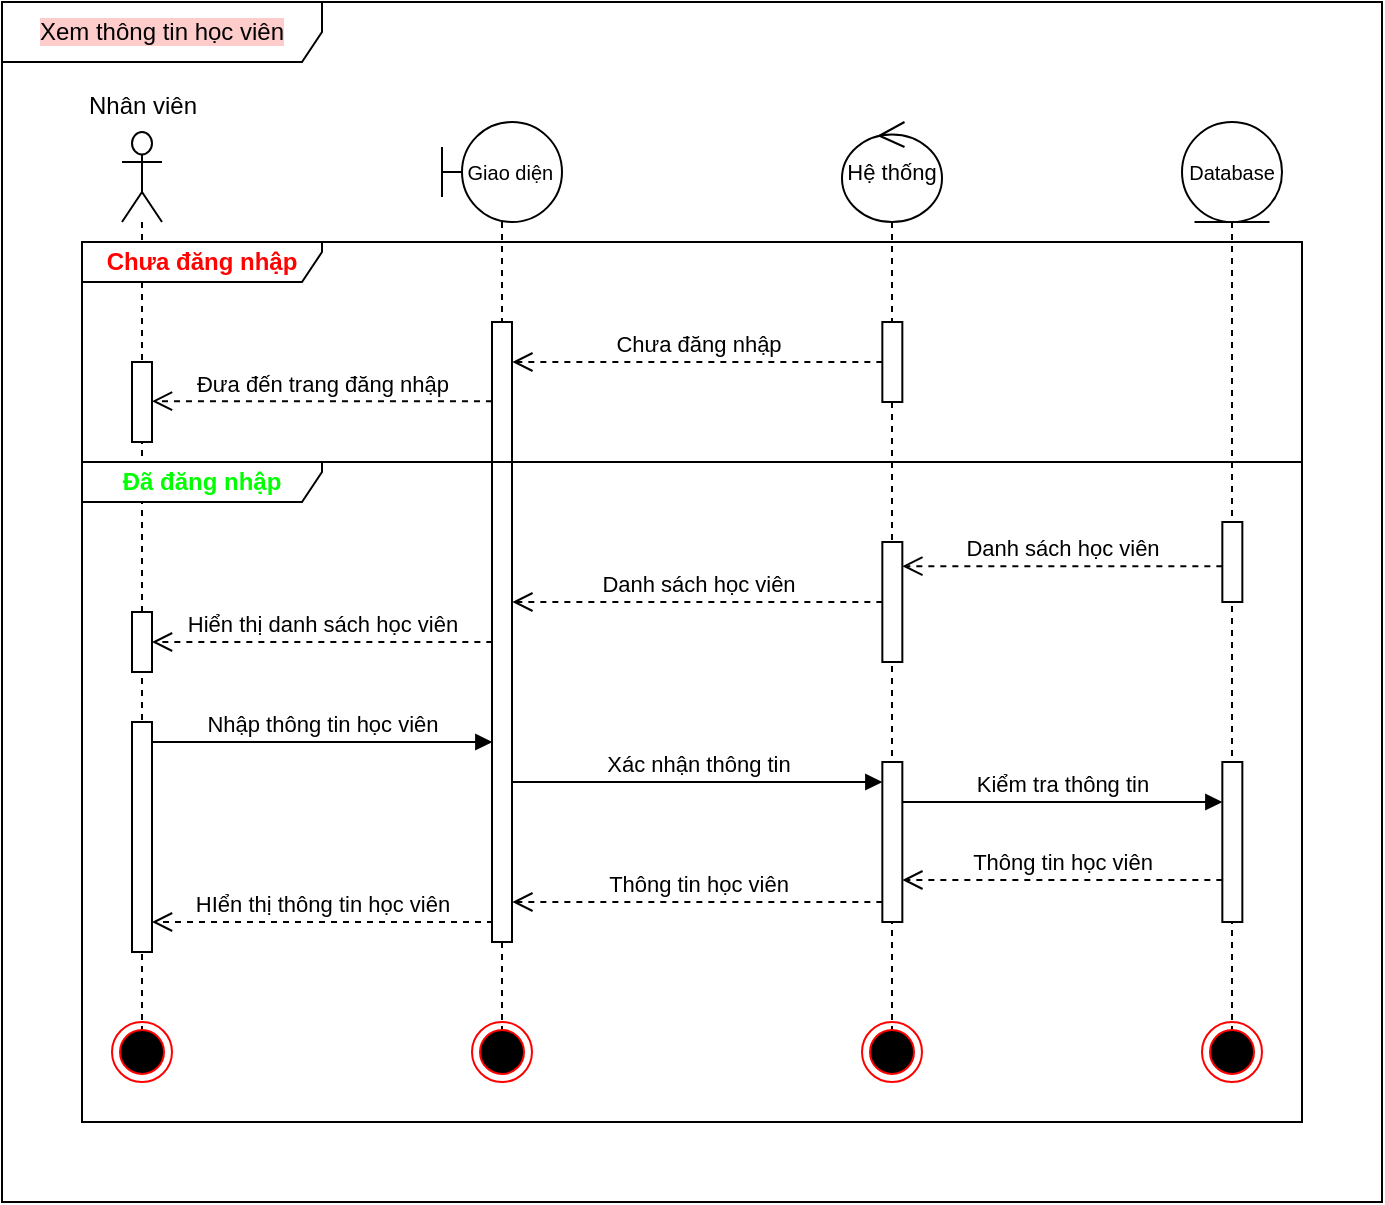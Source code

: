 <mxfile version="24.1.0" type="device">
  <diagram name="Page-1" id="2YBvvXClWsGukQMizWep">
    <mxGraphModel dx="1050" dy="621" grid="1" gridSize="10" guides="1" tooltips="1" connect="1" arrows="1" fold="1" page="1" pageScale="1" pageWidth="850" pageHeight="1100" math="0" shadow="0">
      <root>
        <mxCell id="0" />
        <mxCell id="1" parent="0" />
        <mxCell id="Qhqzmik02JmOhl7yBf_o-1" value="&lt;span style=&quot;background-color: rgb(255, 204, 204);&quot;&gt;Xem thông tin học viên&lt;/span&gt;" style="shape=umlFrame;whiteSpace=wrap;html=1;pointerEvents=0;width=160;height=30;" parent="1" vertex="1">
          <mxGeometry x="40" y="40" width="690" height="600" as="geometry" />
        </mxCell>
        <mxCell id="Qhqzmik02JmOhl7yBf_o-6" value="&lt;font style=&quot;font-size: 10px;&quot;&gt;&amp;nbsp; &amp;nbsp;Giao diện&lt;/font&gt;" style="shape=umlLifeline;perimeter=lifelinePerimeter;whiteSpace=wrap;html=1;container=1;dropTarget=0;collapsible=0;recursiveResize=0;outlineConnect=0;portConstraint=eastwest;newEdgeStyle={&quot;curved&quot;:0,&quot;rounded&quot;:0};participant=umlBoundary;size=50;" parent="1" vertex="1">
          <mxGeometry x="260" y="100" width="60" height="460" as="geometry" />
        </mxCell>
        <mxCell id="Qhqzmik02JmOhl7yBf_o-10" value="" style="html=1;points=[[0,0,0,0,5],[0,1,0,0,-5],[1,0,0,0,5],[1,1,0,0,-5]];perimeter=orthogonalPerimeter;outlineConnect=0;targetShapes=umlLifeline;portConstraint=eastwest;newEdgeStyle={&quot;curved&quot;:0,&quot;rounded&quot;:0};" parent="Qhqzmik02JmOhl7yBf_o-6" vertex="1">
          <mxGeometry x="25" y="100" width="10" height="310" as="geometry" />
        </mxCell>
        <mxCell id="Qhqzmik02JmOhl7yBf_o-7" value="" style="shape=umlLifeline;perimeter=lifelinePerimeter;whiteSpace=wrap;html=1;container=1;dropTarget=0;collapsible=0;recursiveResize=0;outlineConnect=0;portConstraint=eastwest;newEdgeStyle={&quot;curved&quot;:0,&quot;rounded&quot;:0};participant=umlActor;size=45;" parent="1" vertex="1">
          <mxGeometry x="100" y="105" width="20" height="455" as="geometry" />
        </mxCell>
        <mxCell id="Q2UFI75gUtYqtLuymwrZ-13" value="" style="html=1;points=[[0,0,0,0,5],[0,1,0,0,-5],[1,0,0,0,5],[1,1,0,0,-5]];perimeter=orthogonalPerimeter;outlineConnect=0;targetShapes=umlLifeline;portConstraint=eastwest;newEdgeStyle={&quot;curved&quot;:0,&quot;rounded&quot;:0};" vertex="1" parent="Qhqzmik02JmOhl7yBf_o-7">
          <mxGeometry x="5" y="240" width="10" height="30" as="geometry" />
        </mxCell>
        <mxCell id="Q2UFI75gUtYqtLuymwrZ-14" value="" style="html=1;points=[[0,0,0,0,5],[0,1,0,0,-5],[1,0,0,0,5],[1,1,0,0,-5]];perimeter=orthogonalPerimeter;outlineConnect=0;targetShapes=umlLifeline;portConstraint=eastwest;newEdgeStyle={&quot;curved&quot;:0,&quot;rounded&quot;:0};" vertex="1" parent="Qhqzmik02JmOhl7yBf_o-7">
          <mxGeometry x="5" y="295" width="10" height="115" as="geometry" />
        </mxCell>
        <mxCell id="Qhqzmik02JmOhl7yBf_o-8" value="&lt;font style=&quot;font-size: 11px;&quot;&gt;Hệ thống&lt;/font&gt;" style="shape=umlLifeline;perimeter=lifelinePerimeter;whiteSpace=wrap;html=1;container=1;dropTarget=0;collapsible=0;recursiveResize=0;outlineConnect=0;portConstraint=eastwest;newEdgeStyle={&quot;curved&quot;:0,&quot;rounded&quot;:0};participant=umlControl;size=50;" parent="1" vertex="1">
          <mxGeometry x="460" y="100" width="50" height="460" as="geometry" />
        </mxCell>
        <mxCell id="Qhqzmik02JmOhl7yBf_o-12" value="" style="html=1;points=[[0,0,0,0,5],[0,1,0,0,-5],[1,0,0,0,5],[1,1,0,0,-5]];perimeter=orthogonalPerimeter;outlineConnect=0;targetShapes=umlLifeline;portConstraint=eastwest;newEdgeStyle={&quot;curved&quot;:0,&quot;rounded&quot;:0};" parent="Qhqzmik02JmOhl7yBf_o-8" vertex="1">
          <mxGeometry x="20.17" y="100" width="10" height="40" as="geometry" />
        </mxCell>
        <mxCell id="Qhqzmik02JmOhl7yBf_o-9" value="&lt;font style=&quot;font-size: 10px;&quot;&gt;Database&lt;/font&gt;" style="shape=umlLifeline;perimeter=lifelinePerimeter;whiteSpace=wrap;html=1;container=1;dropTarget=0;collapsible=0;recursiveResize=0;outlineConnect=0;portConstraint=eastwest;newEdgeStyle={&quot;curved&quot;:0,&quot;rounded&quot;:0};participant=umlEntity;size=50;" parent="1" vertex="1">
          <mxGeometry x="630" y="100" width="50" height="460" as="geometry" />
        </mxCell>
        <mxCell id="Qhqzmik02JmOhl7yBf_o-14" value="&lt;font color=&quot;#ff0303&quot;&gt;&lt;b&gt;Chưa đăng nhập&lt;/b&gt;&lt;/font&gt;" style="shape=umlFrame;whiteSpace=wrap;html=1;pointerEvents=0;width=120;height=20;" parent="1" vertex="1">
          <mxGeometry x="80" y="160" width="610" height="440" as="geometry" />
        </mxCell>
        <mxCell id="Qhqzmik02JmOhl7yBf_o-15" value="Chưa đăng nhập" style="html=1;verticalAlign=bottom;endArrow=open;dashed=1;endSize=8;curved=0;rounded=0;" parent="1" edge="1">
          <mxGeometry relative="1" as="geometry">
            <mxPoint x="480.17" y="220" as="sourcePoint" />
            <mxPoint x="295.17" y="220" as="targetPoint" />
          </mxGeometry>
        </mxCell>
        <mxCell id="Qhqzmik02JmOhl7yBf_o-16" value="" style="html=1;verticalAlign=bottom;endArrow=open;dashed=1;endSize=8;curved=0;rounded=0;" parent="1" edge="1" source="Q2UFI75gUtYqtLuymwrZ-10">
          <mxGeometry relative="1" as="geometry">
            <mxPoint x="285" y="240" as="sourcePoint" />
            <mxPoint x="109.667" y="240" as="targetPoint" />
          </mxGeometry>
        </mxCell>
        <mxCell id="Qhqzmik02JmOhl7yBf_o-17" value="&lt;b&gt;&lt;font color=&quot;#00ff00&quot;&gt;Đã đăng nhập&lt;/font&gt;&lt;/b&gt;" style="shape=umlFrame;whiteSpace=wrap;html=1;pointerEvents=0;width=120;height=20;" parent="1" vertex="1">
          <mxGeometry x="80" y="270" width="610" height="330" as="geometry" />
        </mxCell>
        <mxCell id="Qhqzmik02JmOhl7yBf_o-18" value="" style="html=1;points=[[0,0,0,0,5],[0,1,0,0,-5],[1,0,0,0,5],[1,1,0,0,-5]];perimeter=orthogonalPerimeter;outlineConnect=0;targetShapes=umlLifeline;portConstraint=eastwest;newEdgeStyle={&quot;curved&quot;:0,&quot;rounded&quot;:0};" parent="1" vertex="1">
          <mxGeometry x="650.17" y="300" width="10" height="40" as="geometry" />
        </mxCell>
        <mxCell id="Qhqzmik02JmOhl7yBf_o-19" value="" style="html=1;points=[[0,0,0,0,5],[0,1,0,0,-5],[1,0,0,0,5],[1,1,0,0,-5]];perimeter=orthogonalPerimeter;outlineConnect=0;targetShapes=umlLifeline;portConstraint=eastwest;newEdgeStyle={&quot;curved&quot;:0,&quot;rounded&quot;:0};" parent="1" vertex="1">
          <mxGeometry x="480.17" y="310" width="10" height="60" as="geometry" />
        </mxCell>
        <mxCell id="Qhqzmik02JmOhl7yBf_o-20" value="Danh sách học viên" style="html=1;verticalAlign=bottom;endArrow=open;dashed=1;endSize=8;curved=0;rounded=0;" parent="1" edge="1">
          <mxGeometry relative="1" as="geometry">
            <mxPoint x="650.17" y="322.08" as="sourcePoint" />
            <mxPoint x="490.17" y="322.08" as="targetPoint" />
          </mxGeometry>
        </mxCell>
        <mxCell id="Qhqzmik02JmOhl7yBf_o-21" value="Danh sách học viên" style="html=1;verticalAlign=bottom;endArrow=open;dashed=1;endSize=8;curved=0;rounded=0;" parent="1" edge="1">
          <mxGeometry relative="1" as="geometry">
            <mxPoint x="480.17" y="340" as="sourcePoint" />
            <mxPoint x="295.17" y="340" as="targetPoint" />
          </mxGeometry>
        </mxCell>
        <mxCell id="Qhqzmik02JmOhl7yBf_o-22" value="Hiển thị danh sách học viên" style="html=1;verticalAlign=bottom;endArrow=open;dashed=1;endSize=8;curved=0;rounded=0;" parent="1" edge="1" target="Q2UFI75gUtYqtLuymwrZ-13">
          <mxGeometry relative="1" as="geometry">
            <mxPoint x="285.17" y="360" as="sourcePoint" />
            <mxPoint x="150" y="360" as="targetPoint" />
          </mxGeometry>
        </mxCell>
        <mxCell id="Qhqzmik02JmOhl7yBf_o-23" value="Nhập thông tin học viên" style="html=1;verticalAlign=bottom;endArrow=block;curved=0;rounded=0;" parent="1" edge="1" source="Q2UFI75gUtYqtLuymwrZ-14">
          <mxGeometry x="-0.001" width="80" relative="1" as="geometry">
            <mxPoint x="160" y="410" as="sourcePoint" />
            <mxPoint x="285.17" y="410" as="targetPoint" />
            <mxPoint as="offset" />
          </mxGeometry>
        </mxCell>
        <mxCell id="Qhqzmik02JmOhl7yBf_o-24" value="Xác nhận thông tin" style="html=1;verticalAlign=bottom;endArrow=block;curved=0;rounded=0;" parent="1" edge="1">
          <mxGeometry width="80" relative="1" as="geometry">
            <mxPoint x="295.17" y="430" as="sourcePoint" />
            <mxPoint x="480.17" y="430" as="targetPoint" />
            <mxPoint as="offset" />
          </mxGeometry>
        </mxCell>
        <mxCell id="Qhqzmik02JmOhl7yBf_o-27" value="" style="html=1;points=[[0,0,0,0,5],[0,1,0,0,-5],[1,0,0,0,5],[1,1,0,0,-5]];perimeter=orthogonalPerimeter;outlineConnect=0;targetShapes=umlLifeline;portConstraint=eastwest;newEdgeStyle={&quot;curved&quot;:0,&quot;rounded&quot;:0};" parent="1" vertex="1">
          <mxGeometry x="480.17" y="420" width="10" height="80" as="geometry" />
        </mxCell>
        <mxCell id="sUTgt6oVyV8x45Rty2s4-1" value="Thông tin học viên" style="html=1;verticalAlign=bottom;endArrow=open;dashed=1;endSize=8;curved=0;rounded=0;" parent="1" edge="1">
          <mxGeometry relative="1" as="geometry">
            <mxPoint x="480.17" y="490.0" as="sourcePoint" />
            <mxPoint x="295.17" y="490.0" as="targetPoint" />
          </mxGeometry>
        </mxCell>
        <mxCell id="sUTgt6oVyV8x45Rty2s4-2" value="HIển thị thông tin học viên" style="html=1;verticalAlign=bottom;endArrow=open;dashed=1;endSize=8;curved=0;rounded=0;" parent="1" edge="1" target="Q2UFI75gUtYqtLuymwrZ-14">
          <mxGeometry x="0.003" relative="1" as="geometry">
            <mxPoint x="285.5" y="500" as="sourcePoint" />
            <mxPoint x="160" y="500" as="targetPoint" />
            <mxPoint as="offset" />
          </mxGeometry>
        </mxCell>
        <mxCell id="zZLjmVzufuu3xmkx4Qme-1" value="&lt;span style=&quot;font-weight: normal;&quot;&gt;Nhân viên&lt;/span&gt;" style="text;align=center;fontStyle=1;verticalAlign=middle;spacingLeft=3;spacingRight=3;strokeColor=none;rotatable=0;points=[[0,0.5],[1,0.5]];portConstraint=eastwest;html=1;" parent="1" vertex="1">
          <mxGeometry x="70" y="79" width="80" height="26" as="geometry" />
        </mxCell>
        <mxCell id="Q2UFI75gUtYqtLuymwrZ-3" value="" style="html=1;points=[[0,0,0,0,5],[0,1,0,0,-5],[1,0,0,0,5],[1,1,0,0,-5]];perimeter=orthogonalPerimeter;outlineConnect=0;targetShapes=umlLifeline;portConstraint=eastwest;newEdgeStyle={&quot;curved&quot;:0,&quot;rounded&quot;:0};" vertex="1" parent="1">
          <mxGeometry x="650.17" y="420" width="10" height="80" as="geometry" />
        </mxCell>
        <mxCell id="Q2UFI75gUtYqtLuymwrZ-4" value="Kiểm tra thông tin" style="html=1;verticalAlign=bottom;endArrow=block;curved=0;rounded=0;" edge="1" parent="1">
          <mxGeometry width="80" relative="1" as="geometry">
            <mxPoint x="490.17" y="440" as="sourcePoint" />
            <mxPoint x="650.17" y="440" as="targetPoint" />
          </mxGeometry>
        </mxCell>
        <mxCell id="Q2UFI75gUtYqtLuymwrZ-5" value="Thông tin học viên" style="html=1;verticalAlign=bottom;endArrow=open;dashed=1;endSize=8;curved=0;rounded=0;" edge="1" parent="1">
          <mxGeometry relative="1" as="geometry">
            <mxPoint x="650.17" y="479" as="sourcePoint" />
            <mxPoint x="490.17" y="479" as="targetPoint" />
          </mxGeometry>
        </mxCell>
        <mxCell id="Q2UFI75gUtYqtLuymwrZ-6" value="" style="ellipse;html=1;shape=endState;fillColor=#000000;strokeColor=#ff0000;" vertex="1" parent="1">
          <mxGeometry x="275" y="550" width="30" height="30" as="geometry" />
        </mxCell>
        <mxCell id="Q2UFI75gUtYqtLuymwrZ-7" value="" style="ellipse;html=1;shape=endState;fillColor=#000000;strokeColor=#ff0000;" vertex="1" parent="1">
          <mxGeometry x="95" y="550" width="30" height="30" as="geometry" />
        </mxCell>
        <mxCell id="Q2UFI75gUtYqtLuymwrZ-8" value="" style="ellipse;html=1;shape=endState;fillColor=#000000;strokeColor=#ff0000;" vertex="1" parent="1">
          <mxGeometry x="470" y="550" width="30" height="30" as="geometry" />
        </mxCell>
        <mxCell id="Q2UFI75gUtYqtLuymwrZ-9" value="" style="ellipse;html=1;shape=endState;fillColor=#000000;strokeColor=#ff0000;" vertex="1" parent="1">
          <mxGeometry x="640" y="550" width="30" height="30" as="geometry" />
        </mxCell>
        <mxCell id="Q2UFI75gUtYqtLuymwrZ-10" value="" style="html=1;points=[[0,0,0,0,5],[0,1,0,0,-5],[1,0,0,0,5],[1,1,0,0,-5]];perimeter=orthogonalPerimeter;outlineConnect=0;targetShapes=umlLifeline;portConstraint=eastwest;newEdgeStyle={&quot;curved&quot;:0,&quot;rounded&quot;:0};" vertex="1" parent="1">
          <mxGeometry x="105" y="220" width="10" height="40" as="geometry" />
        </mxCell>
        <mxCell id="Q2UFI75gUtYqtLuymwrZ-12" value="Đưa đến trang đăng nhập" style="html=1;verticalAlign=bottom;endArrow=open;dashed=1;endSize=8;curved=0;rounded=0;" edge="1" parent="1">
          <mxGeometry relative="1" as="geometry">
            <mxPoint x="285" y="239.58" as="sourcePoint" />
            <mxPoint x="115" y="239.58" as="targetPoint" />
          </mxGeometry>
        </mxCell>
      </root>
    </mxGraphModel>
  </diagram>
</mxfile>
